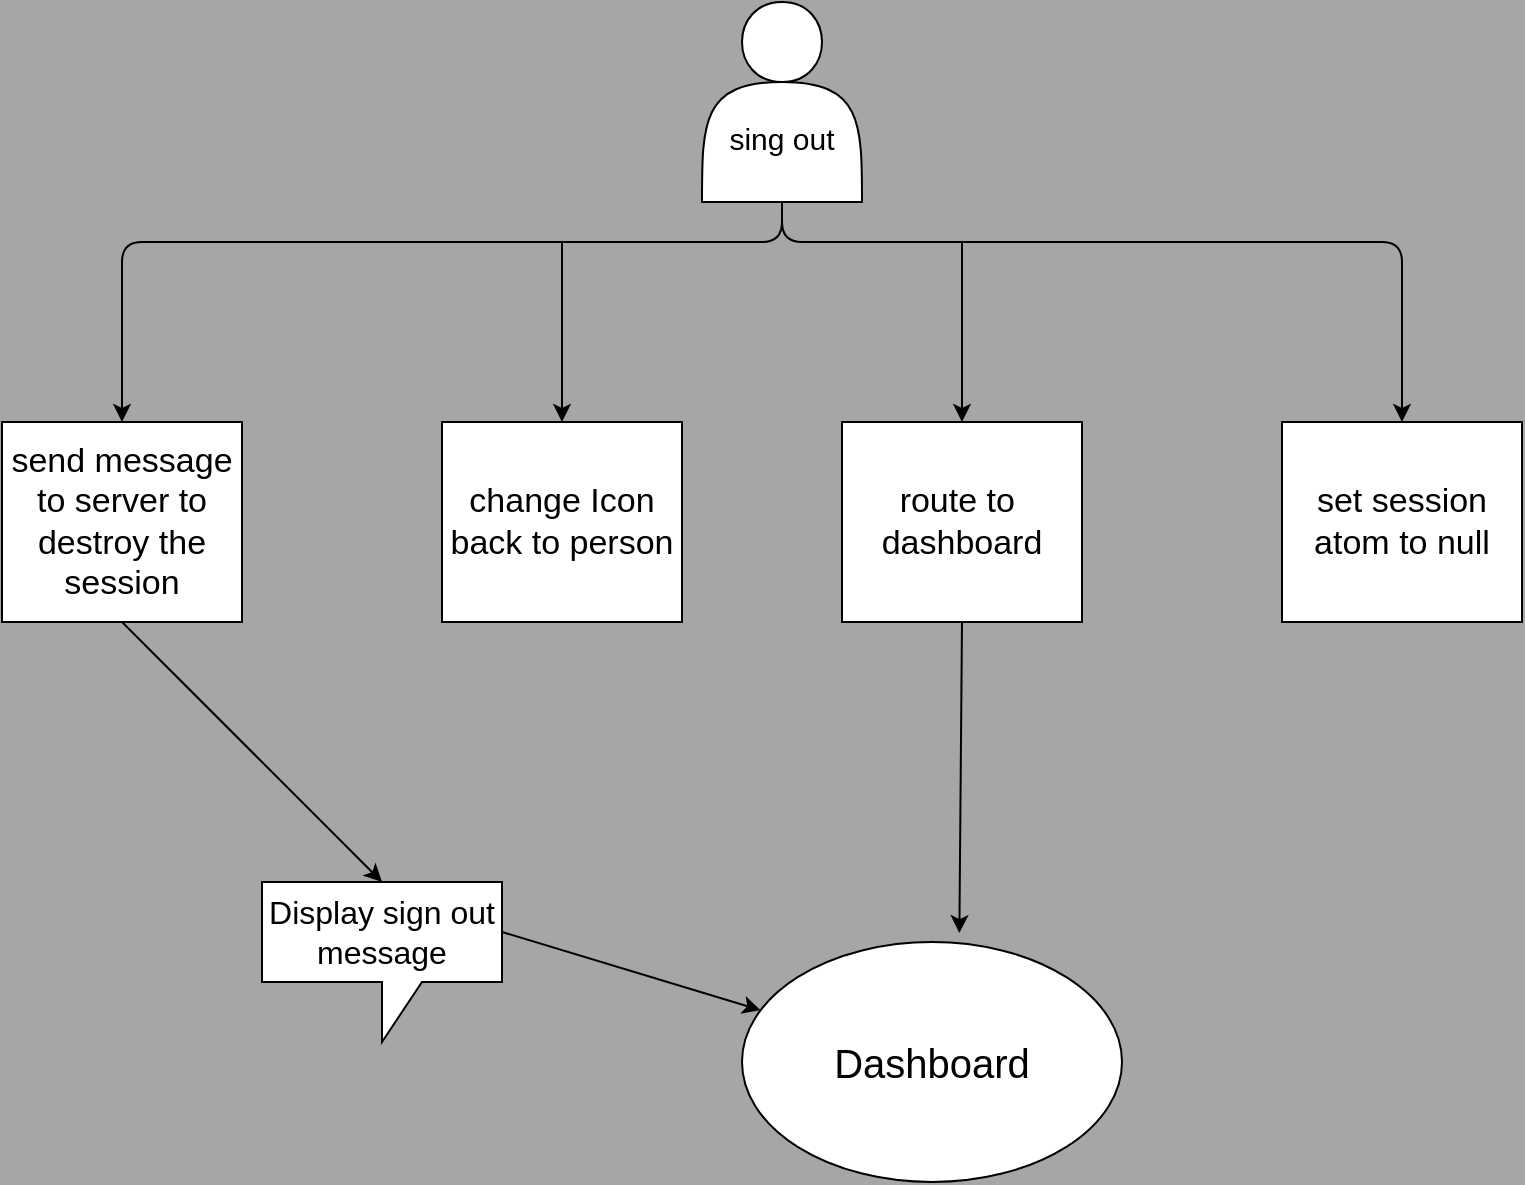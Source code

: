 <mxfile>
    <diagram id="-qSREV0Pq4ceYpicAGal" name="Page-1">
        <mxGraphModel dx="1100" dy="756" grid="1" gridSize="10" guides="1" tooltips="1" connect="1" arrows="1" fold="1" page="1" pageScale="1" pageWidth="850" pageHeight="1100" background="#A6A6A6" math="0" shadow="0">
            <root>
                <mxCell id="0"/>
                <mxCell id="1" parent="0"/>
                <mxCell id="114" value="&lt;font style=&quot;font-size: 15px&quot;&gt;&lt;br&gt;&lt;br&gt;sing out&lt;/font&gt;" style="shape=actor;whiteSpace=wrap;html=1;" vertex="1" parent="1">
                    <mxGeometry x="410" y="30" width="80" height="100" as="geometry"/>
                </mxCell>
                <mxCell id="115" value="&lt;font style=&quot;font-size: 17px&quot;&gt;change Icon back to person&lt;/font&gt;" style="rounded=0;whiteSpace=wrap;html=1;" vertex="1" parent="1">
                    <mxGeometry x="280" y="240" width="120" height="100" as="geometry"/>
                </mxCell>
                <mxCell id="116" value="&lt;font style=&quot;font-size: 17px&quot;&gt;send message&lt;br&gt;to server to destroy the&lt;br&gt;session&lt;br&gt;&lt;/font&gt;" style="rounded=0;whiteSpace=wrap;html=1;" vertex="1" parent="1">
                    <mxGeometry x="60" y="240" width="120" height="100" as="geometry"/>
                </mxCell>
                <mxCell id="117" value="&lt;font style=&quot;font-size: 17px&quot;&gt;set session atom to null&lt;br&gt;&lt;/font&gt;" style="rounded=0;whiteSpace=wrap;html=1;" vertex="1" parent="1">
                    <mxGeometry x="700" y="240" width="120" height="100" as="geometry"/>
                </mxCell>
                <mxCell id="119" value="" style="edgeStyle=segmentEdgeStyle;endArrow=classic;html=1;entryX=0.5;entryY=0;entryDx=0;entryDy=0;" edge="1" parent="1" target="116">
                    <mxGeometry width="50" height="50" relative="1" as="geometry">
                        <mxPoint x="450" y="130" as="sourcePoint"/>
                        <mxPoint x="120" y="100" as="targetPoint"/>
                        <Array as="points">
                            <mxPoint x="450" y="150"/>
                            <mxPoint x="120" y="150"/>
                        </Array>
                    </mxGeometry>
                </mxCell>
                <mxCell id="120" value="" style="edgeStyle=segmentEdgeStyle;endArrow=classic;html=1;entryX=0.5;entryY=0;entryDx=0;entryDy=0;exitX=0.5;exitY=1;exitDx=0;exitDy=0;" edge="1" parent="1" source="114" target="117">
                    <mxGeometry width="50" height="50" relative="1" as="geometry">
                        <mxPoint x="450" y="150" as="sourcePoint"/>
                        <mxPoint x="660" y="220" as="targetPoint"/>
                        <Array as="points">
                            <mxPoint x="450" y="150"/>
                            <mxPoint x="760" y="150"/>
                        </Array>
                    </mxGeometry>
                </mxCell>
                <mxCell id="121" value="" style="edgeStyle=segmentEdgeStyle;endArrow=classic;html=1;entryX=0.5;entryY=0;entryDx=0;entryDy=0;" edge="1" parent="1" target="115">
                    <mxGeometry width="50" height="50" relative="1" as="geometry">
                        <mxPoint x="340" y="150" as="sourcePoint"/>
                        <mxPoint x="340" y="180" as="targetPoint"/>
                        <Array as="points"/>
                    </mxGeometry>
                </mxCell>
                <mxCell id="123" value="&lt;span style=&quot;font-size: 17px&quot;&gt;route to&amp;nbsp;&lt;br&gt;dashboard&lt;br&gt;&lt;/span&gt;" style="rounded=0;whiteSpace=wrap;html=1;" vertex="1" parent="1">
                    <mxGeometry x="480" y="240" width="120" height="100" as="geometry"/>
                </mxCell>
                <mxCell id="124" value="" style="edgeStyle=segmentEdgeStyle;endArrow=classic;html=1;entryX=0.5;entryY=0;entryDx=0;entryDy=0;" edge="1" parent="1" target="123">
                    <mxGeometry width="50" height="50" relative="1" as="geometry">
                        <mxPoint x="540" y="150" as="sourcePoint"/>
                        <mxPoint x="540" y="180" as="targetPoint"/>
                        <Array as="points"/>
                    </mxGeometry>
                </mxCell>
                <mxCell id="129" value="&lt;font style=&quot;font-size: 16px&quot;&gt;Display sign out message&lt;/font&gt;" style="shape=callout;whiteSpace=wrap;html=1;perimeter=calloutPerimeter;" vertex="1" parent="1">
                    <mxGeometry x="190" y="470" width="120" height="80" as="geometry"/>
                </mxCell>
                <mxCell id="134" value="&lt;font style=&quot;font-size: 20px&quot;&gt;Dashboard&lt;/font&gt;" style="ellipse;whiteSpace=wrap;html=1;" vertex="1" parent="1">
                    <mxGeometry x="430" y="500" width="190" height="120" as="geometry"/>
                </mxCell>
                <mxCell id="135" value="" style="endArrow=classic;html=1;exitX=0;exitY=0;exitDx=120;exitDy=25;exitPerimeter=0;" edge="1" parent="1" source="129" target="134">
                    <mxGeometry width="50" height="50" relative="1" as="geometry">
                        <mxPoint x="390" y="390" as="sourcePoint"/>
                        <mxPoint x="440" y="340" as="targetPoint"/>
                    </mxGeometry>
                </mxCell>
                <mxCell id="136" value="" style="endArrow=classic;html=1;exitX=0.5;exitY=1;exitDx=0;exitDy=0;entryX=0.572;entryY=-0.037;entryDx=0;entryDy=0;entryPerimeter=0;" edge="1" parent="1" source="123" target="134">
                    <mxGeometry width="50" height="50" relative="1" as="geometry">
                        <mxPoint x="390" y="390" as="sourcePoint"/>
                        <mxPoint x="600" y="410" as="targetPoint"/>
                    </mxGeometry>
                </mxCell>
                <mxCell id="137" value="" style="endArrow=classic;html=1;exitX=0.5;exitY=1;exitDx=0;exitDy=0;entryX=0.5;entryY=0;entryDx=0;entryDy=0;entryPerimeter=0;" edge="1" parent="1" source="116" target="129">
                    <mxGeometry width="50" height="50" relative="1" as="geometry">
                        <mxPoint x="390" y="390" as="sourcePoint"/>
                        <mxPoint x="440" y="340" as="targetPoint"/>
                    </mxGeometry>
                </mxCell>
            </root>
        </mxGraphModel>
    </diagram>
</mxfile>
